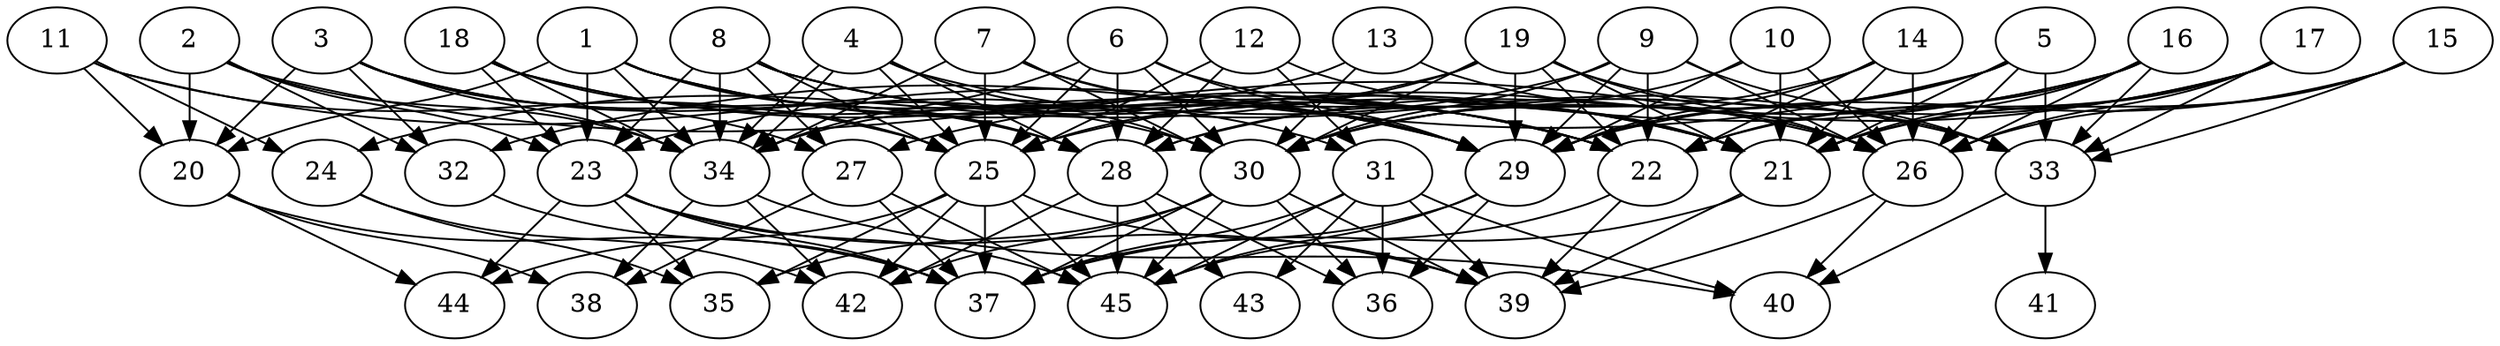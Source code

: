 // DAG automatically generated by daggen at Tue Aug  6 16:31:44 2019
// ./daggen --dot -n 45 --ccr 0.4 --fat 0.8 --regular 0.5 --density 0.6 --mindata 5242880 --maxdata 52428800 
digraph G {
  1 [size="88043520", alpha="0.09", expect_size="35217408"] 
  1 -> 20 [size ="35217408"]
  1 -> 21 [size ="35217408"]
  1 -> 22 [size ="35217408"]
  1 -> 23 [size ="35217408"]
  1 -> 28 [size ="35217408"]
  1 -> 31 [size ="35217408"]
  1 -> 34 [size ="35217408"]
  2 [size="22768640", alpha="0.11", expect_size="9107456"] 
  2 -> 20 [size ="9107456"]
  2 -> 23 [size ="9107456"]
  2 -> 26 [size ="9107456"]
  2 -> 32 [size ="9107456"]
  2 -> 34 [size ="9107456"]
  3 [size="78323200", alpha="0.15", expect_size="31329280"] 
  3 -> 20 [size ="31329280"]
  3 -> 27 [size ="31329280"]
  3 -> 28 [size ="31329280"]
  3 -> 30 [size ="31329280"]
  3 -> 32 [size ="31329280"]
  3 -> 34 [size ="31329280"]
  4 [size="58406400", alpha="0.10", expect_size="23362560"] 
  4 -> 25 [size ="23362560"]
  4 -> 28 [size ="23362560"]
  4 -> 30 [size ="23362560"]
  4 -> 33 [size ="23362560"]
  4 -> 34 [size ="23362560"]
  4 -> 34 [size ="23362560"]
  5 [size="87590400", alpha="0.18", expect_size="35036160"] 
  5 -> 21 [size ="35036160"]
  5 -> 26 [size ="35036160"]
  5 -> 29 [size ="35036160"]
  5 -> 30 [size ="35036160"]
  5 -> 32 [size ="35036160"]
  5 -> 33 [size ="35036160"]
  6 [size="87434240", alpha="0.00", expect_size="34973696"] 
  6 -> 21 [size ="34973696"]
  6 -> 25 [size ="34973696"]
  6 -> 28 [size ="34973696"]
  6 -> 29 [size ="34973696"]
  6 -> 30 [size ="34973696"]
  6 -> 34 [size ="34973696"]
  7 [size="46200320", alpha="0.06", expect_size="18480128"] 
  7 -> 22 [size ="18480128"]
  7 -> 25 [size ="18480128"]
  7 -> 29 [size ="18480128"]
  7 -> 30 [size ="18480128"]
  7 -> 34 [size ="18480128"]
  8 [size="33735680", alpha="0.19", expect_size="13494272"] 
  8 -> 21 [size ="13494272"]
  8 -> 22 [size ="13494272"]
  8 -> 23 [size ="13494272"]
  8 -> 25 [size ="13494272"]
  8 -> 27 [size ="13494272"]
  8 -> 29 [size ="13494272"]
  8 -> 34 [size ="13494272"]
  9 [size="102876160", alpha="0.19", expect_size="41150464"] 
  9 -> 22 [size ="41150464"]
  9 -> 23 [size ="41150464"]
  9 -> 26 [size ="41150464"]
  9 -> 29 [size ="41150464"]
  9 -> 30 [size ="41150464"]
  9 -> 33 [size ="41150464"]
  10 [size="14743040", alpha="0.04", expect_size="5897216"] 
  10 -> 21 [size ="5897216"]
  10 -> 26 [size ="5897216"]
  10 -> 28 [size ="5897216"]
  10 -> 29 [size ="5897216"]
  11 [size="20075520", alpha="0.04", expect_size="8030208"] 
  11 -> 20 [size ="8030208"]
  11 -> 24 [size ="8030208"]
  11 -> 25 [size ="8030208"]
  11 -> 29 [size ="8030208"]
  12 [size="73428480", alpha="0.03", expect_size="29371392"] 
  12 -> 21 [size ="29371392"]
  12 -> 25 [size ="29371392"]
  12 -> 28 [size ="29371392"]
  12 -> 31 [size ="29371392"]
  13 [size="18874880", alpha="0.03", expect_size="7549952"] 
  13 -> 26 [size ="7549952"]
  13 -> 30 [size ="7549952"]
  13 -> 34 [size ="7549952"]
  14 [size="105625600", alpha="0.02", expect_size="42250240"] 
  14 -> 21 [size ="42250240"]
  14 -> 22 [size ="42250240"]
  14 -> 26 [size ="42250240"]
  14 -> 29 [size ="42250240"]
  14 -> 30 [size ="42250240"]
  15 [size="49431040", alpha="0.12", expect_size="19772416"] 
  15 -> 21 [size ="19772416"]
  15 -> 26 [size ="19772416"]
  15 -> 29 [size ="19772416"]
  15 -> 33 [size ="19772416"]
  16 [size="34856960", alpha="0.12", expect_size="13942784"] 
  16 -> 21 [size ="13942784"]
  16 -> 22 [size ="13942784"]
  16 -> 26 [size ="13942784"]
  16 -> 27 [size ="13942784"]
  16 -> 28 [size ="13942784"]
  16 -> 33 [size ="13942784"]
  17 [size="35760640", alpha="0.05", expect_size="14304256"] 
  17 -> 21 [size ="14304256"]
  17 -> 22 [size ="14304256"]
  17 -> 25 [size ="14304256"]
  17 -> 26 [size ="14304256"]
  17 -> 30 [size ="14304256"]
  17 -> 33 [size ="14304256"]
  18 [size="73530880", alpha="0.09", expect_size="29412352"] 
  18 -> 22 [size ="29412352"]
  18 -> 23 [size ="29412352"]
  18 -> 25 [size ="29412352"]
  18 -> 29 [size ="29412352"]
  18 -> 34 [size ="29412352"]
  19 [size="64816640", alpha="0.00", expect_size="25926656"] 
  19 -> 21 [size ="25926656"]
  19 -> 22 [size ="25926656"]
  19 -> 24 [size ="25926656"]
  19 -> 25 [size ="25926656"]
  19 -> 26 [size ="25926656"]
  19 -> 29 [size ="25926656"]
  19 -> 30 [size ="25926656"]
  19 -> 33 [size ="25926656"]
  20 [size="61585920", alpha="0.20", expect_size="24634368"] 
  20 -> 37 [size ="24634368"]
  20 -> 38 [size ="24634368"]
  20 -> 44 [size ="24634368"]
  21 [size="83924480", alpha="0.12", expect_size="33569792"] 
  21 -> 37 [size ="33569792"]
  21 -> 39 [size ="33569792"]
  22 [size="108239360", alpha="0.06", expect_size="43295744"] 
  22 -> 39 [size ="43295744"]
  22 -> 45 [size ="43295744"]
  23 [size="126845440", alpha="0.11", expect_size="50738176"] 
  23 -> 35 [size ="50738176"]
  23 -> 37 [size ="50738176"]
  23 -> 39 [size ="50738176"]
  23 -> 44 [size ="50738176"]
  23 -> 45 [size ="50738176"]
  24 [size="27445760", alpha="0.04", expect_size="10978304"] 
  24 -> 35 [size ="10978304"]
  24 -> 42 [size ="10978304"]
  25 [size="41344000", alpha="0.09", expect_size="16537600"] 
  25 -> 35 [size ="16537600"]
  25 -> 37 [size ="16537600"]
  25 -> 39 [size ="16537600"]
  25 -> 42 [size ="16537600"]
  25 -> 44 [size ="16537600"]
  25 -> 45 [size ="16537600"]
  26 [size="114357760", alpha="0.07", expect_size="45743104"] 
  26 -> 39 [size ="45743104"]
  26 -> 40 [size ="45743104"]
  27 [size="64378880", alpha="0.11", expect_size="25751552"] 
  27 -> 37 [size ="25751552"]
  27 -> 38 [size ="25751552"]
  27 -> 45 [size ="25751552"]
  28 [size="95444480", alpha="0.18", expect_size="38177792"] 
  28 -> 36 [size ="38177792"]
  28 -> 42 [size ="38177792"]
  28 -> 43 [size ="38177792"]
  28 -> 45 [size ="38177792"]
  29 [size="32171520", alpha="0.00", expect_size="12868608"] 
  29 -> 36 [size ="12868608"]
  29 -> 37 [size ="12868608"]
  29 -> 45 [size ="12868608"]
  30 [size="32263680", alpha="0.03", expect_size="12905472"] 
  30 -> 35 [size ="12905472"]
  30 -> 36 [size ="12905472"]
  30 -> 37 [size ="12905472"]
  30 -> 39 [size ="12905472"]
  30 -> 42 [size ="12905472"]
  30 -> 45 [size ="12905472"]
  31 [size="30417920", alpha="0.07", expect_size="12167168"] 
  31 -> 36 [size ="12167168"]
  31 -> 37 [size ="12167168"]
  31 -> 39 [size ="12167168"]
  31 -> 40 [size ="12167168"]
  31 -> 43 [size ="12167168"]
  31 -> 45 [size ="12167168"]
  32 [size="101570560", alpha="0.01", expect_size="40628224"] 
  32 -> 37 [size ="40628224"]
  33 [size="19458560", alpha="0.16", expect_size="7783424"] 
  33 -> 40 [size ="7783424"]
  33 -> 41 [size ="7783424"]
  34 [size="85227520", alpha="0.06", expect_size="34091008"] 
  34 -> 38 [size ="34091008"]
  34 -> 40 [size ="34091008"]
  34 -> 42 [size ="34091008"]
  35 [size="108252160", alpha="0.03", expect_size="43300864"] 
  36 [size="45050880", alpha="0.04", expect_size="18020352"] 
  37 [size="87918080", alpha="0.08", expect_size="35167232"] 
  38 [size="34014720", alpha="0.03", expect_size="13605888"] 
  39 [size="21939200", alpha="0.06", expect_size="8775680"] 
  40 [size="23493120", alpha="0.17", expect_size="9397248"] 
  41 [size="40317440", alpha="0.01", expect_size="16126976"] 
  42 [size="79383040", alpha="0.01", expect_size="31753216"] 
  43 [size="83041280", alpha="0.20", expect_size="33216512"] 
  44 [size="57067520", alpha="0.01", expect_size="22827008"] 
  45 [size="93975040", alpha="0.07", expect_size="37590016"] 
}
